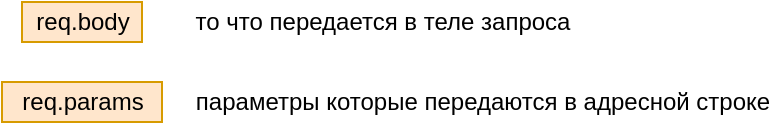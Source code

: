 <mxfile version="13.7.3" type="device"><diagram id="C0SLp1-Ot98nmbYjIeOZ" name="req"><mxGraphModel dx="1024" dy="592" grid="1" gridSize="10" guides="1" tooltips="1" connect="1" arrows="1" fold="1" page="1" pageScale="1" pageWidth="827" pageHeight="1169" math="0" shadow="0"><root><mxCell id="0"/><mxCell id="1" parent="0"/><mxCell id="tMBXAYiM2hlTz9_4qnLN-1" value="req.body" style="text;html=1;align=center;verticalAlign=middle;resizable=0;points=[];autosize=1;fillColor=#ffe6cc;strokeColor=#d79b00;" vertex="1" parent="1"><mxGeometry x="40" y="40" width="60" height="20" as="geometry"/></mxCell><mxCell id="tMBXAYiM2hlTz9_4qnLN-3" value="то что передается в теле запроса" style="text;html=1;align=center;verticalAlign=middle;resizable=0;points=[];autosize=1;" vertex="1" parent="1"><mxGeometry x="120" y="40" width="200" height="20" as="geometry"/></mxCell><mxCell id="tMBXAYiM2hlTz9_4qnLN-4" value="req.params" style="text;html=1;align=center;verticalAlign=middle;resizable=0;points=[];autosize=1;fillColor=#ffe6cc;strokeColor=#d79b00;" vertex="1" parent="1"><mxGeometry x="30" y="80" width="80" height="20" as="geometry"/></mxCell><mxCell id="tMBXAYiM2hlTz9_4qnLN-6" value="параметры которые передаются в адресной строке" style="text;html=1;align=center;verticalAlign=middle;resizable=0;points=[];autosize=1;" vertex="1" parent="1"><mxGeometry x="120" y="80" width="300" height="20" as="geometry"/></mxCell></root></mxGraphModel></diagram></mxfile>